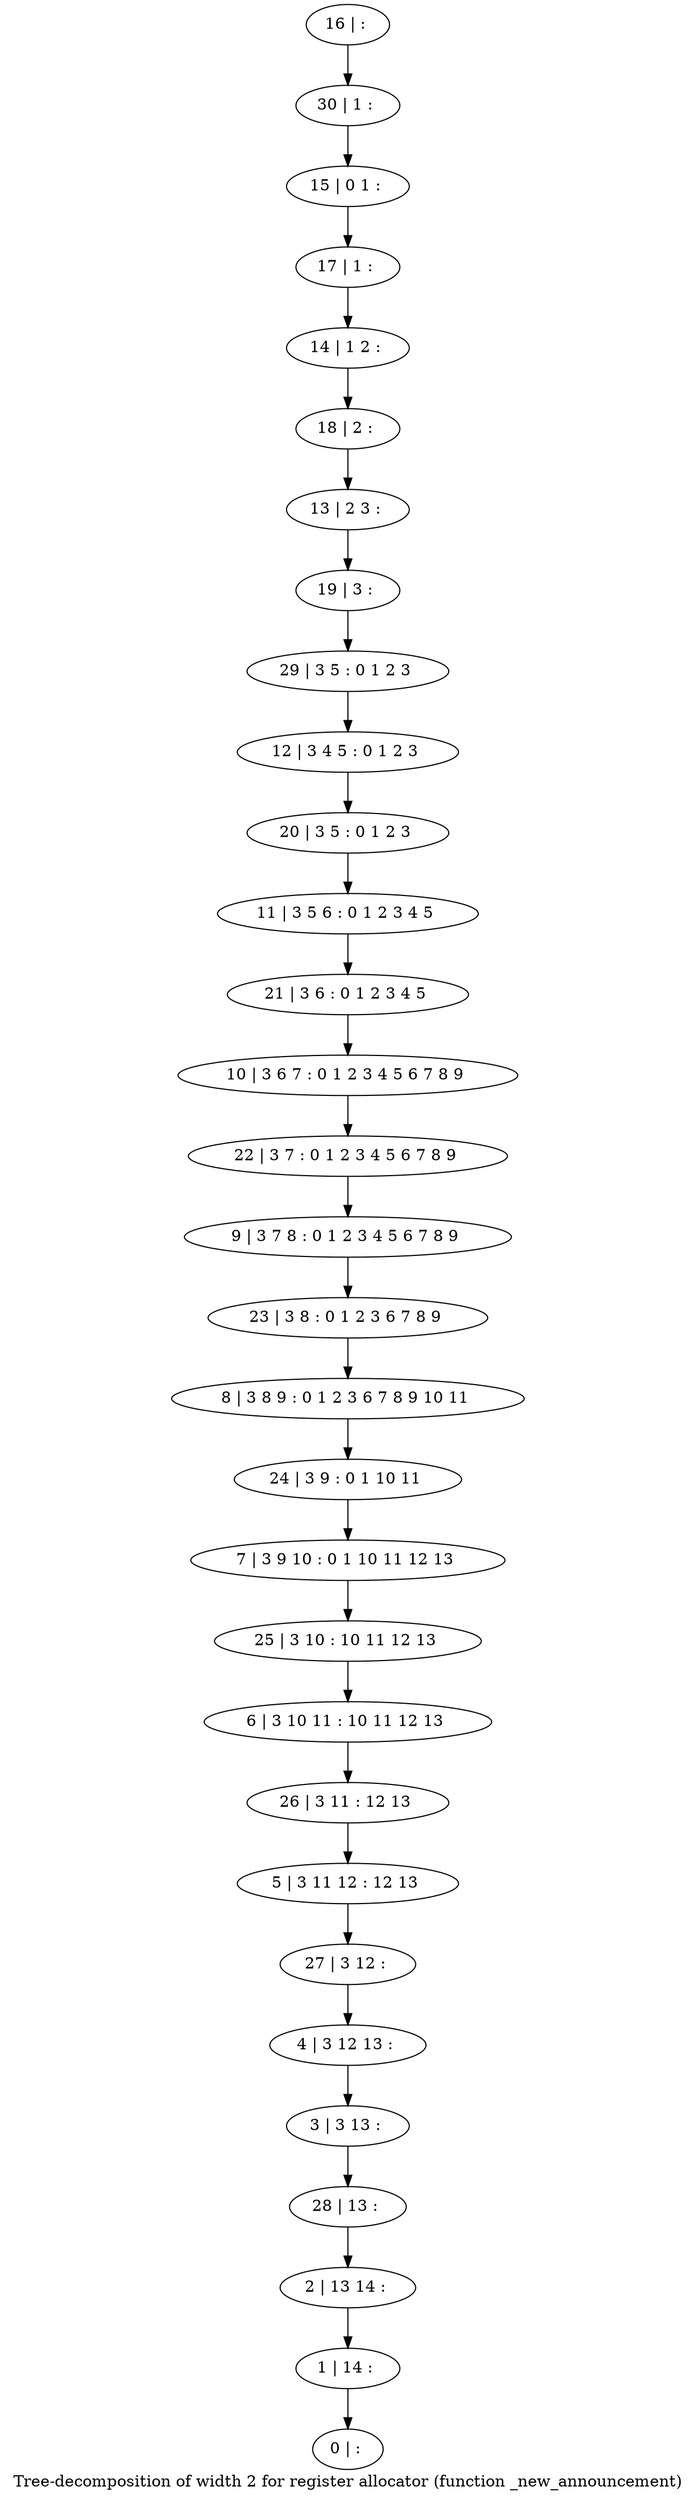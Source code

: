 digraph G {
graph [label="Tree-decomposition of width 2 for register allocator (function _new_announcement)"]
0[label="0 | : "];
1[label="1 | 14 : "];
2[label="2 | 13 14 : "];
3[label="3 | 3 13 : "];
4[label="4 | 3 12 13 : "];
5[label="5 | 3 11 12 : 12 13 "];
6[label="6 | 3 10 11 : 10 11 12 13 "];
7[label="7 | 3 9 10 : 0 1 10 11 12 13 "];
8[label="8 | 3 8 9 : 0 1 2 3 6 7 8 9 10 11 "];
9[label="9 | 3 7 8 : 0 1 2 3 4 5 6 7 8 9 "];
10[label="10 | 3 6 7 : 0 1 2 3 4 5 6 7 8 9 "];
11[label="11 | 3 5 6 : 0 1 2 3 4 5 "];
12[label="12 | 3 4 5 : 0 1 2 3 "];
13[label="13 | 2 3 : "];
14[label="14 | 1 2 : "];
15[label="15 | 0 1 : "];
16[label="16 | : "];
17[label="17 | 1 : "];
18[label="18 | 2 : "];
19[label="19 | 3 : "];
20[label="20 | 3 5 : 0 1 2 3 "];
21[label="21 | 3 6 : 0 1 2 3 4 5 "];
22[label="22 | 3 7 : 0 1 2 3 4 5 6 7 8 9 "];
23[label="23 | 3 8 : 0 1 2 3 6 7 8 9 "];
24[label="24 | 3 9 : 0 1 10 11 "];
25[label="25 | 3 10 : 10 11 12 13 "];
26[label="26 | 3 11 : 12 13 "];
27[label="27 | 3 12 : "];
28[label="28 | 13 : "];
29[label="29 | 3 5 : 0 1 2 3 "];
30[label="30 | 1 : "];
16->30 ;
30->15 ;
15->17 ;
17->14 ;
14->18 ;
18->13 ;
13->19 ;
19->29 ;
29->12 ;
12->20 ;
20->11 ;
11->21 ;
21->10 ;
10->22 ;
22->9 ;
9->23 ;
23->8 ;
8->24 ;
24->7 ;
7->25 ;
25->6 ;
6->26 ;
26->5 ;
5->27 ;
27->4 ;
4->3 ;
3->28 ;
28->2 ;
2->1 ;
1->0 ;
}
